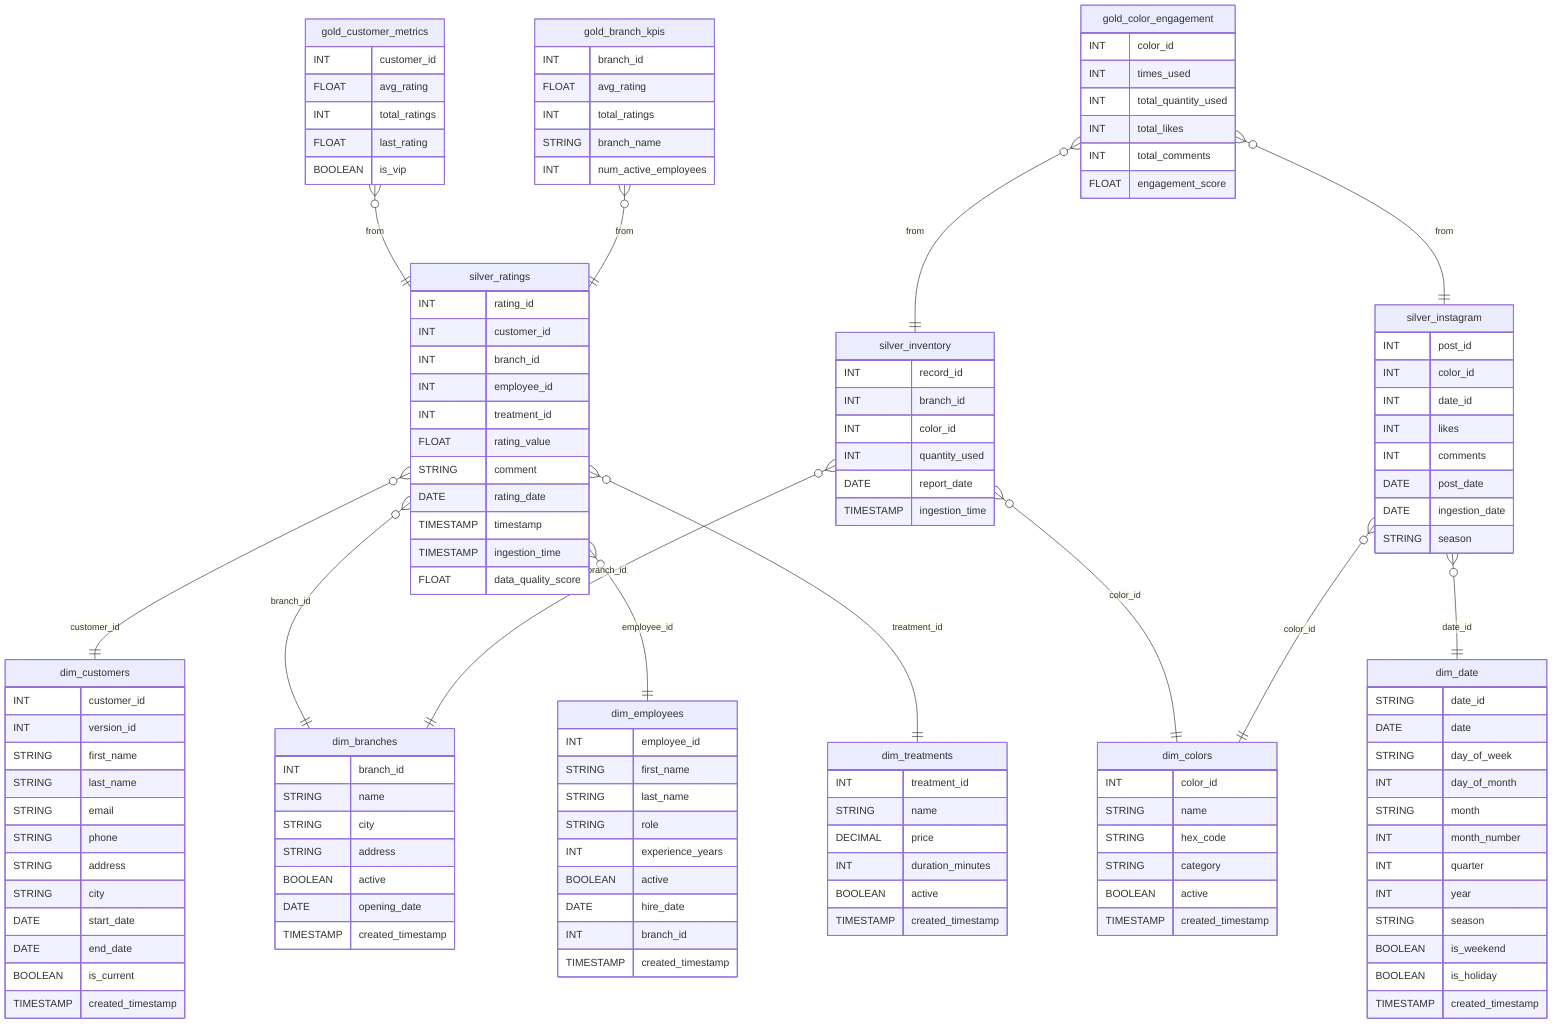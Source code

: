 erDiagram
    %% Dimension Tables
    dim_colors {
        INT color_id
        STRING name
        STRING hex_code
        STRING category
        BOOLEAN active
        TIMESTAMP created_timestamp
    }
    dim_branches {
        INT branch_id
        STRING name
        STRING city
        STRING address
        BOOLEAN active
        DATE opening_date
        TIMESTAMP created_timestamp
    }
    dim_employees {
        INT employee_id
        STRING first_name
        STRING last_name
        STRING role
        INT experience_years
        BOOLEAN active
        DATE hire_date
        INT branch_id
        TIMESTAMP created_timestamp
    }
    dim_customers {
        INT customer_id
        INT version_id
        STRING first_name
        STRING last_name
        STRING email
        STRING phone
        STRING address
        STRING city
        DATE start_date
        DATE end_date
        BOOLEAN is_current
        TIMESTAMP created_timestamp
    }
    dim_treatments {
        INT treatment_id
        STRING name
        DECIMAL price
        INT duration_minutes
        BOOLEAN active
        TIMESTAMP created_timestamp
    }
    dim_date {
        STRING date_id
        DATE date
        STRING day_of_week
        INT day_of_month
        STRING month
        INT month_number
        INT quarter
        INT year
        STRING season
        BOOLEAN is_weekend
        BOOLEAN is_holiday
        TIMESTAMP created_timestamp
    }

   
    %% Silver Tables
    silver_ratings {
        INT rating_id
        INT customer_id
        INT branch_id
        INT employee_id
        INT treatment_id
        FLOAT rating_value
        STRING comment
        DATE rating_date
        TIMESTAMP timestamp
        TIMESTAMP ingestion_time
        FLOAT data_quality_score
    }
    silver_inventory {
        INT record_id
        INT branch_id
        INT color_id
        INT quantity_used
        DATE report_date
        TIMESTAMP ingestion_time
    }
    silver_instagram {
        INT post_id
        INT color_id
        INT date_id
        INT likes
        INT comments
        DATE post_date
        DATE ingestion_date
        STRING season
    }

    %% Gold Tables
    gold_customer_metrics {
        INT customer_id
        FLOAT avg_rating
        INT total_ratings
        FLOAT last_rating
        BOOLEAN is_vip
    }
    gold_color_engagement {
        INT color_id
        INT times_used
        INT total_quantity_used
        INT total_likes
        INT total_comments
        FLOAT engagement_score
    }
    gold_branch_kpis {
        INT branch_id
        FLOAT avg_rating
        INT total_ratings
        STRING branch_name
        INT num_active_employees
    }

    %% Data flow/lineage relationships (Gold from Silver)
    gold_customer_metrics }o--|| silver_ratings : "from"
    gold_color_engagement }o--|| silver_inventory : "from"
    gold_color_engagement }o--|| silver_instagram : "from"
    gold_branch_kpis }o--|| silver_ratings : "from"

    %% Silver tables reference dimensions
    silver_ratings }o--|| dim_customers : "customer_id"
    silver_ratings }o--|| dim_branches : "branch_id"
    silver_ratings }o--|| dim_employees : "employee_id"
    silver_ratings }o--|| dim_treatments : "treatment_id"
    silver_inventory }o--|| dim_branches : "branch_id"
    silver_inventory }o--|| dim_colors : "color_id"
    silver_instagram }o--|| dim_colors : "color_id"
    silver_instagram }o--|| dim_date : "date_id"